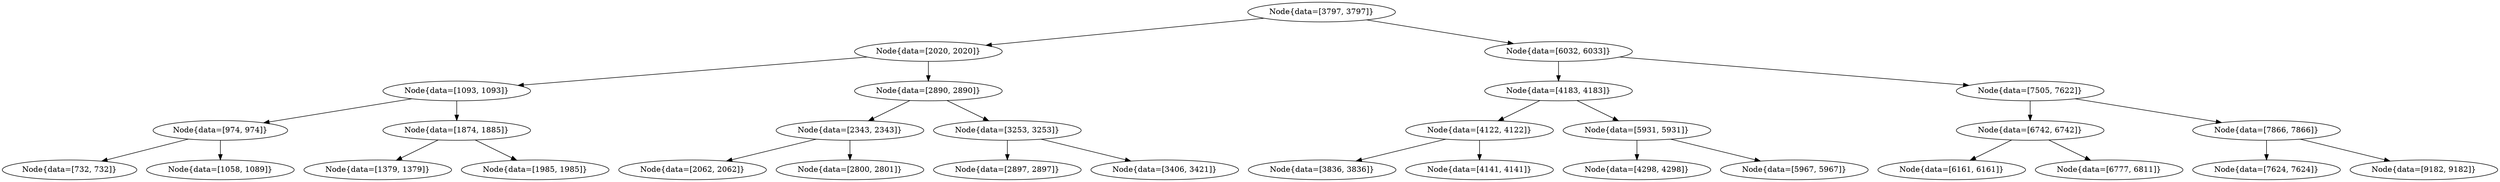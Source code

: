 digraph G{
717862748 [label="Node{data=[3797, 3797]}"]
717862748 -> 716916752
716916752 [label="Node{data=[2020, 2020]}"]
716916752 -> 1155021330
1155021330 [label="Node{data=[1093, 1093]}"]
1155021330 -> 2143268962
2143268962 [label="Node{data=[974, 974]}"]
2143268962 -> 413899678
413899678 [label="Node{data=[732, 732]}"]
2143268962 -> 1746971475
1746971475 [label="Node{data=[1058, 1089]}"]
1155021330 -> 1831666927
1831666927 [label="Node{data=[1874, 1885]}"]
1831666927 -> 1871943048
1871943048 [label="Node{data=[1379, 1379]}"]
1831666927 -> 731944079
731944079 [label="Node{data=[1985, 1985]}"]
716916752 -> 1186449563
1186449563 [label="Node{data=[2890, 2890]}"]
1186449563 -> 1136174814
1136174814 [label="Node{data=[2343, 2343]}"]
1136174814 -> 821318900
821318900 [label="Node{data=[2062, 2062]}"]
1136174814 -> 526363273
526363273 [label="Node{data=[2800, 2801]}"]
1186449563 -> 1741966057
1741966057 [label="Node{data=[3253, 3253]}"]
1741966057 -> 1633459867
1633459867 [label="Node{data=[2897, 2897]}"]
1741966057 -> 1931294128
1931294128 [label="Node{data=[3406, 3421]}"]
717862748 -> 301257400
301257400 [label="Node{data=[6032, 6033]}"]
301257400 -> 1420968301
1420968301 [label="Node{data=[4183, 4183]}"]
1420968301 -> 1369416998
1369416998 [label="Node{data=[4122, 4122]}"]
1369416998 -> 1270200848
1270200848 [label="Node{data=[3836, 3836]}"]
1369416998 -> 2095300812
2095300812 [label="Node{data=[4141, 4141]}"]
1420968301 -> 983326484
983326484 [label="Node{data=[5931, 5931]}"]
983326484 -> 369519604
369519604 [label="Node{data=[4298, 4298]}"]
983326484 -> 1887774238
1887774238 [label="Node{data=[5967, 5967]}"]
301257400 -> 302148962
302148962 [label="Node{data=[7505, 7622]}"]
302148962 -> 1245639881
1245639881 [label="Node{data=[6742, 6742]}"]
1245639881 -> 1875013553
1875013553 [label="Node{data=[6161, 6161]}"]
1245639881 -> 908988801
908988801 [label="Node{data=[6777, 6811]}"]
302148962 -> 927339355
927339355 [label="Node{data=[7866, 7866]}"]
927339355 -> 174268870
174268870 [label="Node{data=[7624, 7624]}"]
927339355 -> 1981839580
1981839580 [label="Node{data=[9182, 9182]}"]
}
